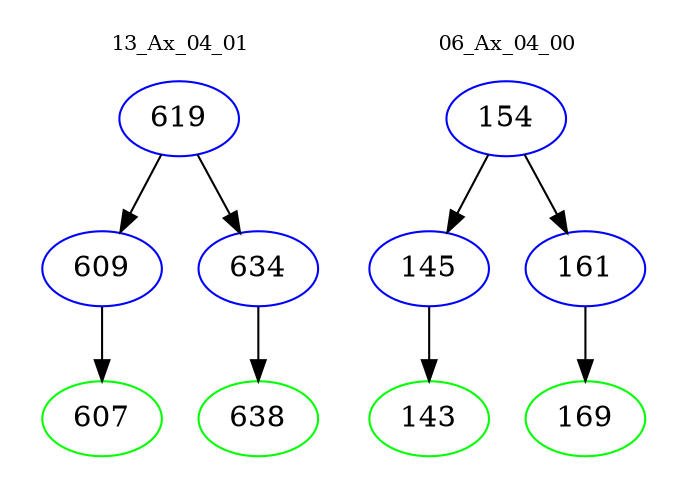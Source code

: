 digraph{
subgraph cluster_0 {
color = white
label = "13_Ax_04_01";
fontsize=10;
T0_619 [label="619", color="blue"]
T0_619 -> T0_609 [color="black"]
T0_609 [label="609", color="blue"]
T0_609 -> T0_607 [color="black"]
T0_607 [label="607", color="green"]
T0_619 -> T0_634 [color="black"]
T0_634 [label="634", color="blue"]
T0_634 -> T0_638 [color="black"]
T0_638 [label="638", color="green"]
}
subgraph cluster_1 {
color = white
label = "06_Ax_04_00";
fontsize=10;
T1_154 [label="154", color="blue"]
T1_154 -> T1_145 [color="black"]
T1_145 [label="145", color="blue"]
T1_145 -> T1_143 [color="black"]
T1_143 [label="143", color="green"]
T1_154 -> T1_161 [color="black"]
T1_161 [label="161", color="blue"]
T1_161 -> T1_169 [color="black"]
T1_169 [label="169", color="green"]
}
}
